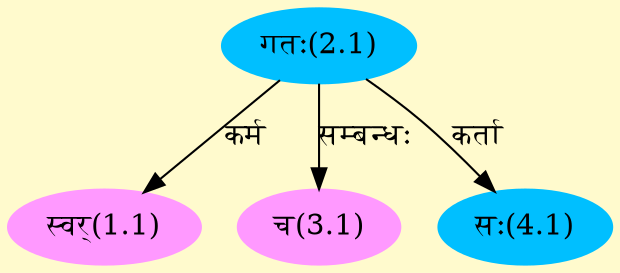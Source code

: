 digraph G{
rankdir=BT;
 compound=true;
 bgcolor="lemonchiffon1";
Node1_1 [style=filled, color="#FF99FF" label = "स्वर्(1.1)"]
Node2_1 [style=filled, color="#00BFFF" label = "गतः(2.1)"]
Node [style=filled, color="" label = "()"]
Node3_1 [style=filled, color="#FF99FF" label = "च(3.1)"]
Node4_1 [style=filled, color="#00BFFF" label = "सः(4.1)"]
/* Start of Relations section */

Node1_1 -> Node2_1 [  label="कर्म"  dir="back" ]
Node3_1 -> Node2_1 [  label="सम्बन्धः"  dir="back" ]
Node4_1 -> Node2_1 [  label="कर्ता"  dir="back" ]
}
